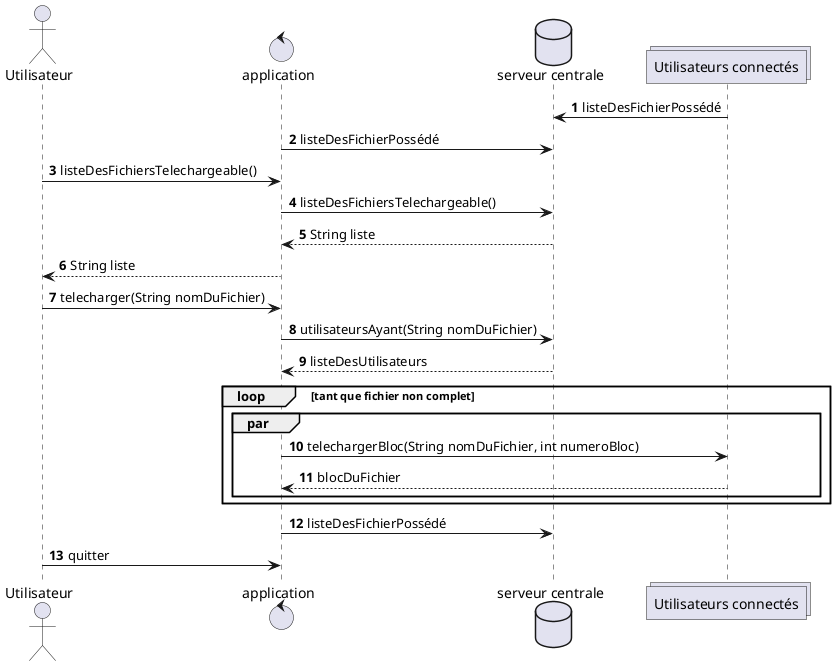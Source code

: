 @startuml

'acteurs
actor "Utilisateur" as u
control "application" as a
database "serveur centrale" as d
collections "Utilisateurs connectés" as u2

'parametres
autonumber 

'actions
u2 -> d : listeDesFichierPossédé
a -> d : listeDesFichierPossédé
u -> a : listeDesFichiersTelechargeable()
a -> d : listeDesFichiersTelechargeable()
d --> a : String liste
a --> u : String liste
u -> a : telecharger(String nomDuFichier)
a -> d : utilisateursAyant(String nomDuFichier)
d --> a : listeDesUtilisateurs
loop tant que fichier non complet
    par
        a -> u2 : telechargerBloc(String nomDuFichier, int numeroBloc)
        u2 --> a : blocDuFichier
    end
end
a -> d : listeDesFichierPossédé
u -> a : quitter


@enduml